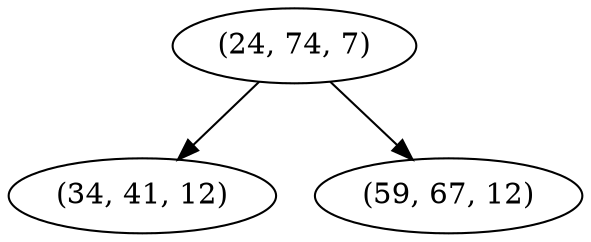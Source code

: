 digraph tree {
    "(24, 74, 7)";
    "(34, 41, 12)";
    "(59, 67, 12)";
    "(24, 74, 7)" -> "(34, 41, 12)";
    "(24, 74, 7)" -> "(59, 67, 12)";
}
